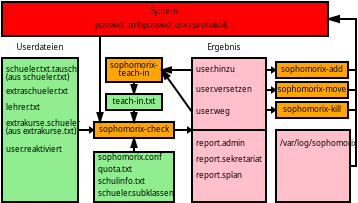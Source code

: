 <?xml version="1.0" encoding="UTF-8"?>
<dia:diagram xmlns:dia="http://www.lysator.liu.se/~alla/dia/"><dia:layer name="Hintergrund" visible="true"><dia:object type="Standard - Box" version="0" id="O0"><dia:attribute name="obj_pos"><dia:point val="3.6,5.7"/></dia:attribute><dia:attribute name="obj_bb"><dia:rectangle val="3.55,5.65;7.65,6.55"/></dia:attribute><dia:attribute name="elem_corner"><dia:point val="3.6,5.7"/></dia:attribute><dia:attribute name="elem_width"><dia:real val="4"/></dia:attribute><dia:attribute name="elem_height"><dia:real val="0.8"/></dia:attribute><dia:attribute name="inner_color"><dia:color val="#ffa500"/></dia:attribute><dia:attribute name="show_background"><dia:boolean val="true"/></dia:attribute></dia:object><dia:object type="Standard - Box" version="0" id="O1"><dia:attribute name="obj_pos"><dia:point val="-1,2.5"/></dia:attribute><dia:attribute name="obj_bb"><dia:rectangle val="-1.05,2.45;2.85,9.75"/></dia:attribute><dia:attribute name="elem_corner"><dia:point val="-1,2.5"/></dia:attribute><dia:attribute name="elem_width"><dia:real val="3.8"/></dia:attribute><dia:attribute name="elem_height"><dia:real val="7.2"/></dia:attribute><dia:attribute name="inner_color"><dia:color val="#90ee90"/></dia:attribute><dia:attribute name="show_background"><dia:boolean val="true"/></dia:attribute></dia:object><dia:object type="Standard - Box" version="0" id="O2"><dia:attribute name="obj_pos"><dia:point val="8.5,2.5"/></dia:attribute><dia:attribute name="obj_bb"><dia:rectangle val="8.45,2.45;12.25,6.15"/></dia:attribute><dia:attribute name="elem_corner"><dia:point val="8.5,2.5"/></dia:attribute><dia:attribute name="elem_width"><dia:real val="3.7"/></dia:attribute><dia:attribute name="elem_height"><dia:real val="3.6"/></dia:attribute><dia:attribute name="inner_color"><dia:color val="#ffc0cb"/></dia:attribute><dia:attribute name="show_background"><dia:boolean val="true"/></dia:attribute></dia:object><dia:object type="Standard - Text" version="0" id="O3"><dia:attribute name="obj_pos"><dia:point val="-0.8,3.2"/></dia:attribute><dia:attribute name="obj_bb"><dia:rectangle val="-0.8,2.8;2.514,3.45"/></dia:attribute><dia:attribute name="text"><dia:composite type="text"><dia:attribute name="string"><dia:string>#schueler.txt.tausch#</dia:string></dia:attribute><dia:attribute name="font"><dia:font family="sans" style="0" name="Courier"/></dia:attribute><dia:attribute name="height"><dia:real val="0.5"/></dia:attribute><dia:attribute name="pos"><dia:point val="-0.8,3.2"/></dia:attribute><dia:attribute name="color"><dia:color val="#000000"/></dia:attribute><dia:attribute name="alignment"><dia:enum val="0"/></dia:attribute></dia:composite></dia:attribute></dia:object><dia:object type="Standard - Text" version="0" id="O4"><dia:attribute name="obj_pos"><dia:point val="-0.8,5.1"/></dia:attribute><dia:attribute name="obj_bb"><dia:rectangle val="-0.8,4.7;0.78,5.35"/></dia:attribute><dia:attribute name="text"><dia:composite type="text"><dia:attribute name="string"><dia:string>#lehrer.txt#</dia:string></dia:attribute><dia:attribute name="font"><dia:font family="sans" style="0" name="Courier"/></dia:attribute><dia:attribute name="height"><dia:real val="0.5"/></dia:attribute><dia:attribute name="pos"><dia:point val="-0.8,5.1"/></dia:attribute><dia:attribute name="color"><dia:color val="#000000"/></dia:attribute><dia:attribute name="alignment"><dia:enum val="0"/></dia:attribute></dia:composite></dia:attribute></dia:object><dia:object type="Standard - Text" version="0" id="O5"><dia:attribute name="obj_pos"><dia:point val="-0.8,4.3"/></dia:attribute><dia:attribute name="obj_bb"><dia:rectangle val="-0.8,3.9;2.152,4.55"/></dia:attribute><dia:attribute name="text"><dia:composite type="text"><dia:attribute name="string"><dia:string>#extraschueler.txt#</dia:string></dia:attribute><dia:attribute name="font"><dia:font family="sans" style="0" name="Courier"/></dia:attribute><dia:attribute name="height"><dia:real val="0.5"/></dia:attribute><dia:attribute name="pos"><dia:point val="-0.8,4.3"/></dia:attribute><dia:attribute name="color"><dia:color val="#000000"/></dia:attribute><dia:attribute name="alignment"><dia:enum val="0"/></dia:attribute></dia:composite></dia:attribute></dia:object><dia:object type="Standard - Text" version="0" id="O6"><dia:attribute name="obj_pos"><dia:point val="-0.8,5.9"/></dia:attribute><dia:attribute name="obj_bb"><dia:rectangle val="-0.8,5.5;2.685,6.15"/></dia:attribute><dia:attribute name="text"><dia:composite type="text"><dia:attribute name="string"><dia:string>#extrakurse.schueler#</dia:string></dia:attribute><dia:attribute name="font"><dia:font family="sans" style="0" name="Courier"/></dia:attribute><dia:attribute name="height"><dia:real val="0.5"/></dia:attribute><dia:attribute name="pos"><dia:point val="-0.8,5.9"/></dia:attribute><dia:attribute name="color"><dia:color val="#000000"/></dia:attribute><dia:attribute name="alignment"><dia:enum val="0"/></dia:attribute></dia:composite></dia:attribute></dia:object><dia:object type="Standard - Text" version="0" id="O7"><dia:attribute name="obj_pos"><dia:point val="-0.8,7.2"/></dia:attribute><dia:attribute name="obj_bb"><dia:rectangle val="-0.8,6.8;1.836,7.45"/></dia:attribute><dia:attribute name="text"><dia:composite type="text"><dia:attribute name="string"><dia:string>#user.reaktiviert#</dia:string></dia:attribute><dia:attribute name="font"><dia:font family="sans" style="0" name="Courier"/></dia:attribute><dia:attribute name="height"><dia:real val="0.5"/></dia:attribute><dia:attribute name="pos"><dia:point val="-0.8,7.2"/></dia:attribute><dia:attribute name="color"><dia:color val="#000000"/></dia:attribute><dia:attribute name="alignment"><dia:enum val="0"/></dia:attribute></dia:composite></dia:attribute></dia:object><dia:object type="Standard - Text" version="0" id="O8"><dia:attribute name="obj_pos"><dia:point val="0.9,2.1"/></dia:attribute><dia:attribute name="obj_bb"><dia:rectangle val="-0.161,1.7;1.961,2.35"/></dia:attribute><dia:attribute name="text"><dia:composite type="text"><dia:attribute name="string"><dia:string>#Userdateien#</dia:string></dia:attribute><dia:attribute name="font"><dia:font family="sans" style="0" name="Courier"/></dia:attribute><dia:attribute name="height"><dia:real val="0.5"/></dia:attribute><dia:attribute name="pos"><dia:point val="0.9,2.1"/></dia:attribute><dia:attribute name="color"><dia:color val="#000000"/></dia:attribute><dia:attribute name="alignment"><dia:enum val="1"/></dia:attribute></dia:composite></dia:attribute></dia:object><dia:object type="Standard - Text" version="0" id="O9"><dia:attribute name="obj_pos"><dia:point val="10.1,2.1"/></dia:attribute><dia:attribute name="obj_bb"><dia:rectangle val="9.338,1.7;10.863,2.35"/></dia:attribute><dia:attribute name="text"><dia:composite type="text"><dia:attribute name="string"><dia:string>#Ergebnis#</dia:string></dia:attribute><dia:attribute name="font"><dia:font family="sans" style="0" name="Courier"/></dia:attribute><dia:attribute name="height"><dia:real val="0.5"/></dia:attribute><dia:attribute name="pos"><dia:point val="10.1,2.1"/></dia:attribute><dia:attribute name="color"><dia:color val="#000000"/></dia:attribute><dia:attribute name="alignment"><dia:enum val="1"/></dia:attribute></dia:composite></dia:attribute></dia:object><dia:object type="Standard - Text" version="0" id="O10"><dia:attribute name="obj_pos"><dia:point val="8.7,3.2"/></dia:attribute><dia:attribute name="obj_bb"><dia:rectangle val="8.7,2.8;10.47,3.45"/></dia:attribute><dia:attribute name="text"><dia:composite type="text"><dia:attribute name="string"><dia:string>#user.hinzu#</dia:string></dia:attribute><dia:attribute name="font"><dia:font family="sans" style="0" name="Courier"/></dia:attribute><dia:attribute name="height"><dia:real val="0.5"/></dia:attribute><dia:attribute name="pos"><dia:point val="8.7,3.2"/></dia:attribute><dia:attribute name="color"><dia:color val="#000000"/></dia:attribute><dia:attribute name="alignment"><dia:enum val="0"/></dia:attribute></dia:composite></dia:attribute></dia:object><dia:object type="Standard - Text" version="0" id="O11"><dia:attribute name="obj_pos"><dia:point val="8.7,5.3"/></dia:attribute><dia:attribute name="obj_bb"><dia:rectangle val="8.7,4.9;10.248,5.55"/></dia:attribute><dia:attribute name="text"><dia:composite type="text"><dia:attribute name="string"><dia:string>#user.weg#</dia:string></dia:attribute><dia:attribute name="font"><dia:font family="sans" style="0" name="Courier"/></dia:attribute><dia:attribute name="height"><dia:real val="0.5"/></dia:attribute><dia:attribute name="pos"><dia:point val="8.7,5.3"/></dia:attribute><dia:attribute name="color"><dia:color val="#000000"/></dia:attribute><dia:attribute name="alignment"><dia:enum val="0"/></dia:attribute></dia:composite></dia:attribute></dia:object><dia:object type="Standard - Text" version="0" id="O12"><dia:attribute name="obj_pos"><dia:point val="8.7,4.2"/></dia:attribute><dia:attribute name="obj_bb"><dia:rectangle val="8.7,3.8;11.247,4.45"/></dia:attribute><dia:attribute name="text"><dia:composite type="text"><dia:attribute name="string"><dia:string>#user.versetzen#</dia:string></dia:attribute><dia:attribute name="font"><dia:font family="sans" style="0" name="Courier"/></dia:attribute><dia:attribute name="height"><dia:real val="0.5"/></dia:attribute><dia:attribute name="pos"><dia:point val="8.7,4.2"/></dia:attribute><dia:attribute name="color"><dia:color val="#000000"/></dia:attribute><dia:attribute name="alignment"><dia:enum val="0"/></dia:attribute></dia:composite></dia:attribute></dia:object><dia:object type="Standard - Box" version="0" id="O13"><dia:attribute name="obj_pos"><dia:point val="8.5,6.1"/></dia:attribute><dia:attribute name="obj_bb"><dia:rectangle val="8.45,6.05;12.25,9.75"/></dia:attribute><dia:attribute name="elem_corner"><dia:point val="8.5,6.1"/></dia:attribute><dia:attribute name="elem_width"><dia:real val="3.7"/></dia:attribute><dia:attribute name="elem_height"><dia:real val="3.6"/></dia:attribute><dia:attribute name="inner_color"><dia:color val="#ffc0cb"/></dia:attribute><dia:attribute name="show_background"><dia:boolean val="true"/></dia:attribute></dia:object><dia:object type="Standard - Text" version="0" id="O14"><dia:attribute name="obj_pos"><dia:point val="8.7,6.9"/></dia:attribute><dia:attribute name="obj_bb"><dia:rectangle val="8.7,6.5;10.984,7.15"/></dia:attribute><dia:attribute name="text"><dia:composite type="text"><dia:attribute name="string"><dia:string>#report.admin#</dia:string></dia:attribute><dia:attribute name="font"><dia:font family="sans" style="0" name="Courier"/></dia:attribute><dia:attribute name="height"><dia:real val="0.5"/></dia:attribute><dia:attribute name="pos"><dia:point val="8.7,6.9"/></dia:attribute><dia:attribute name="color"><dia:color val="#000000"/></dia:attribute><dia:attribute name="alignment"><dia:enum val="0"/></dia:attribute></dia:composite></dia:attribute></dia:object><dia:object type="Standard - Text" version="0" id="O15"><dia:attribute name="obj_pos"><dia:point val="8.7,7.7"/></dia:attribute><dia:attribute name="obj_bb"><dia:rectangle val="8.7,7.3;11.792,7.95"/></dia:attribute><dia:attribute name="text"><dia:composite type="text"><dia:attribute name="string"><dia:string>#report.sekretariat#</dia:string></dia:attribute><dia:attribute name="font"><dia:font family="sans" style="0" name="Courier"/></dia:attribute><dia:attribute name="height"><dia:real val="0.5"/></dia:attribute><dia:attribute name="pos"><dia:point val="8.7,7.7"/></dia:attribute><dia:attribute name="color"><dia:color val="#000000"/></dia:attribute><dia:attribute name="alignment"><dia:enum val="0"/></dia:attribute></dia:composite></dia:attribute></dia:object><dia:object type="Standard - Text" version="0" id="O16"><dia:attribute name="obj_pos"><dia:point val="8.7,8.5"/></dia:attribute><dia:attribute name="obj_bb"><dia:rectangle val="8.7,8.1;10.825,8.75"/></dia:attribute><dia:attribute name="text"><dia:composite type="text"><dia:attribute name="string"><dia:string>#report.splan#</dia:string></dia:attribute><dia:attribute name="font"><dia:font family="sans" style="0" name="Courier"/></dia:attribute><dia:attribute name="height"><dia:real val="0.5"/></dia:attribute><dia:attribute name="pos"><dia:point val="8.7,8.5"/></dia:attribute><dia:attribute name="color"><dia:color val="#000000"/></dia:attribute><dia:attribute name="alignment"><dia:enum val="0"/></dia:attribute></dia:composite></dia:attribute></dia:object><dia:object type="Standard - Text" version="0" id="O17"><dia:attribute name="obj_pos"><dia:point val="5.6,6.2"/></dia:attribute><dia:attribute name="obj_bb"><dia:rectangle val="3.996,5.786;7.217,6.478"/></dia:attribute><dia:attribute name="text"><dia:composite type="text"><dia:attribute name="string"><dia:string>#sophomorix-check#</dia:string></dia:attribute><dia:attribute name="font"><dia:font family="sans" style="0" name="Courier"/></dia:attribute><dia:attribute name="height"><dia:real val="0.5"/></dia:attribute><dia:attribute name="pos"><dia:point val="5.6,6.2"/></dia:attribute><dia:attribute name="color"><dia:color val="#000000"/></dia:attribute><dia:attribute name="alignment"><dia:enum val="1"/></dia:attribute></dia:composite></dia:attribute></dia:object><dia:object type="Standard - Line" version="0" id="O18"><dia:attribute name="obj_pos"><dia:point val="2.8,6.1"/></dia:attribute><dia:attribute name="obj_bb"><dia:rectangle val="2.75,5.9;3.65,6.3"/></dia:attribute><dia:attribute name="conn_endpoints"><dia:point val="2.8,6.1"/><dia:point val="3.6,6.1"/></dia:attribute><dia:attribute name="numcp"><dia:int val="1"/></dia:attribute><dia:attribute name="end_arrow"><dia:enum val="3"/></dia:attribute><dia:attribute name="end_arrow_length"><dia:real val="0.15"/></dia:attribute><dia:attribute name="end_arrow_width"><dia:real val="0.2"/></dia:attribute><dia:connections><dia:connection handle="0" to="O1" connection="4"/></dia:connections></dia:object><dia:object type="Standard - Line" version="0" id="O19"><dia:attribute name="obj_pos"><dia:point val="7.6,6.1"/></dia:attribute><dia:attribute name="obj_bb"><dia:rectangle val="7.55,5.9;8.55,6.3"/></dia:attribute><dia:attribute name="conn_endpoints"><dia:point val="7.6,6.1"/><dia:point val="8.5,6.1"/></dia:attribute><dia:attribute name="numcp"><dia:int val="1"/></dia:attribute><dia:attribute name="end_arrow"><dia:enum val="3"/></dia:attribute><dia:attribute name="end_arrow_length"><dia:real val="0.15"/></dia:attribute><dia:attribute name="end_arrow_width"><dia:real val="0.2"/></dia:attribute><dia:connections><dia:connection handle="0" to="O0" connection="4"/><dia:connection handle="1" to="O2" connection="5"/></dia:connections></dia:object><dia:object type="Standard - Text" version="0" id="O20"><dia:attribute name="obj_pos"><dia:point val="-0.8,6.3"/></dia:attribute><dia:attribute name="obj_bb"><dia:rectangle val="-0.8,5.9;2.68,6.55"/></dia:attribute><dia:attribute name="text"><dia:composite type="text"><dia:attribute name="string"><dia:string>#(aus extrakurse.txt)#</dia:string></dia:attribute><dia:attribute name="font"><dia:font family="sans" style="0" name="Courier"/></dia:attribute><dia:attribute name="height"><dia:real val="0.5"/></dia:attribute><dia:attribute name="pos"><dia:point val="-0.8,6.3"/></dia:attribute><dia:attribute name="color"><dia:color val="#000000"/></dia:attribute><dia:attribute name="alignment"><dia:enum val="0"/></dia:attribute></dia:composite></dia:attribute></dia:object><dia:object type="Standard - Text" version="0" id="O21"><dia:attribute name="obj_pos"><dia:point val="-0.8,3.6"/></dia:attribute><dia:attribute name="obj_bb"><dia:rectangle val="-0.8,3.2;2.236,3.85"/></dia:attribute><dia:attribute name="text"><dia:composite type="text"><dia:attribute name="string"><dia:string>#(aus schueler.txt)#</dia:string></dia:attribute><dia:attribute name="font"><dia:font family="sans" style="0" name="Courier"/></dia:attribute><dia:attribute name="height"><dia:real val="0.5"/></dia:attribute><dia:attribute name="pos"><dia:point val="-0.8,3.6"/></dia:attribute><dia:attribute name="color"><dia:color val="#000000"/></dia:attribute><dia:attribute name="alignment"><dia:enum val="0"/></dia:attribute></dia:composite></dia:attribute></dia:object><dia:object type="Standard - Box" version="0" id="O22"><dia:attribute name="obj_pos"><dia:point val="12.7,4.7"/></dia:attribute><dia:attribute name="obj_bb"><dia:rectangle val="12.65,4.65;16.35,5.55"/></dia:attribute><dia:attribute name="elem_corner"><dia:point val="12.7,4.7"/></dia:attribute><dia:attribute name="elem_width"><dia:real val="3.6"/></dia:attribute><dia:attribute name="elem_height"><dia:real val="0.8"/></dia:attribute><dia:attribute name="inner_color"><dia:color val="#ffa500"/></dia:attribute><dia:attribute name="show_background"><dia:boolean val="true"/></dia:attribute></dia:object><dia:object type="Standard - Text" version="0" id="O23"><dia:attribute name="obj_pos"><dia:point val="14.5,5.2"/></dia:attribute><dia:attribute name="obj_bb"><dia:rectangle val="13.162,4.8;15.838,5.45"/></dia:attribute><dia:attribute name="text"><dia:composite type="text"><dia:attribute name="string"><dia:string>#sophomorix-kill#</dia:string></dia:attribute><dia:attribute name="font"><dia:font family="sans" style="0" name="Courier"/></dia:attribute><dia:attribute name="height"><dia:real val="0.5"/></dia:attribute><dia:attribute name="pos"><dia:point val="14.5,5.2"/></dia:attribute><dia:attribute name="color"><dia:color val="#000000"/></dia:attribute><dia:attribute name="alignment"><dia:enum val="1"/></dia:attribute></dia:composite></dia:attribute></dia:object><dia:object type="Standard - Box" version="0" id="O24"><dia:attribute name="obj_pos"><dia:point val="12.7,3.7"/></dia:attribute><dia:attribute name="obj_bb"><dia:rectangle val="12.65,3.65;16.35,4.55"/></dia:attribute><dia:attribute name="elem_corner"><dia:point val="12.7,3.7"/></dia:attribute><dia:attribute name="elem_width"><dia:real val="3.6"/></dia:attribute><dia:attribute name="elem_height"><dia:real val="0.8"/></dia:attribute><dia:attribute name="inner_color"><dia:color val="#ffa500"/></dia:attribute><dia:attribute name="show_background"><dia:boolean val="true"/></dia:attribute></dia:object><dia:object type="Standard - Text" version="0" id="O25"><dia:attribute name="obj_pos"><dia:point val="14.5,4.2"/></dia:attribute><dia:attribute name="obj_bb"><dia:rectangle val="12.92,3.8;16.08,4.45"/></dia:attribute><dia:attribute name="text"><dia:composite type="text"><dia:attribute name="string"><dia:string>#sophomorix-move#</dia:string></dia:attribute><dia:attribute name="font"><dia:font family="sans" style="0" name="Courier"/></dia:attribute><dia:attribute name="height"><dia:real val="0.5"/></dia:attribute><dia:attribute name="pos"><dia:point val="14.5,4.2"/></dia:attribute><dia:attribute name="color"><dia:color val="#000000"/></dia:attribute><dia:attribute name="alignment"><dia:enum val="1"/></dia:attribute></dia:composite></dia:attribute></dia:object><dia:object type="Standard - Box" version="0" id="O26"><dia:attribute name="obj_pos"><dia:point val="12.7,2.7"/></dia:attribute><dia:attribute name="obj_bb"><dia:rectangle val="12.65,2.65;16.35,3.55"/></dia:attribute><dia:attribute name="elem_corner"><dia:point val="12.7,2.7"/></dia:attribute><dia:attribute name="elem_width"><dia:real val="3.6"/></dia:attribute><dia:attribute name="elem_height"><dia:real val="0.8"/></dia:attribute><dia:attribute name="inner_color"><dia:color val="#ffa500"/></dia:attribute><dia:attribute name="show_background"><dia:boolean val="true"/></dia:attribute></dia:object><dia:object type="Standard - Text" version="0" id="O27"><dia:attribute name="obj_pos"><dia:point val="14.5,3.2"/></dia:attribute><dia:attribute name="obj_bb"><dia:rectangle val="13.079,2.8;15.921,3.45"/></dia:attribute><dia:attribute name="text"><dia:composite type="text"><dia:attribute name="string"><dia:string>#sophomorix-add#</dia:string></dia:attribute><dia:attribute name="font"><dia:font family="sans" style="0" name="Courier"/></dia:attribute><dia:attribute name="height"><dia:real val="0.5"/></dia:attribute><dia:attribute name="pos"><dia:point val="14.5,3.2"/></dia:attribute><dia:attribute name="color"><dia:color val="#000000"/></dia:attribute><dia:attribute name="alignment"><dia:enum val="1"/></dia:attribute></dia:composite></dia:attribute></dia:object><dia:object type="Standard - Line" version="0" id="O28"><dia:attribute name="obj_pos"><dia:point val="12.2,3.1"/></dia:attribute><dia:attribute name="obj_bb"><dia:rectangle val="12.15,2.9;12.75,3.3"/></dia:attribute><dia:attribute name="conn_endpoints"><dia:point val="12.2,3.1"/><dia:point val="12.7,3.1"/></dia:attribute><dia:attribute name="numcp"><dia:int val="1"/></dia:attribute><dia:attribute name="end_arrow"><dia:enum val="3"/></dia:attribute><dia:attribute name="end_arrow_length"><dia:real val="0.15"/></dia:attribute><dia:attribute name="end_arrow_width"><dia:real val="0.2"/></dia:attribute><dia:connections><dia:connection handle="1" to="O26" connection="3"/></dia:connections></dia:object><dia:object type="Standard - Line" version="0" id="O29"><dia:attribute name="obj_pos"><dia:point val="12.2,4.1"/></dia:attribute><dia:attribute name="obj_bb"><dia:rectangle val="12.15,3.9;12.75,4.3"/></dia:attribute><dia:attribute name="conn_endpoints"><dia:point val="12.2,4.1"/><dia:point val="12.7,4.1"/></dia:attribute><dia:attribute name="numcp"><dia:int val="1"/></dia:attribute><dia:attribute name="end_arrow"><dia:enum val="3"/></dia:attribute><dia:attribute name="end_arrow_length"><dia:real val="0.15"/></dia:attribute><dia:attribute name="end_arrow_width"><dia:real val="0.2"/></dia:attribute><dia:connections><dia:connection handle="1" to="O24" connection="3"/></dia:connections></dia:object><dia:object type="Standard - Line" version="0" id="O30"><dia:attribute name="obj_pos"><dia:point val="12.2,5.1"/></dia:attribute><dia:attribute name="obj_bb"><dia:rectangle val="12.15,4.9;12.75,5.3"/></dia:attribute><dia:attribute name="conn_endpoints"><dia:point val="12.2,5.1"/><dia:point val="12.7,5.1"/></dia:attribute><dia:attribute name="numcp"><dia:int val="1"/></dia:attribute><dia:attribute name="end_arrow"><dia:enum val="3"/></dia:attribute><dia:attribute name="end_arrow_length"><dia:real val="0.15"/></dia:attribute><dia:attribute name="end_arrow_width"><dia:real val="0.2"/></dia:attribute><dia:connections><dia:connection handle="1" to="O22" connection="3"/></dia:connections></dia:object><dia:object type="Standard - Box" version="0" id="O31"><dia:attribute name="obj_pos"><dia:point val="-1,-0.3"/></dia:attribute><dia:attribute name="obj_bb"><dia:rectangle val="-1.05,-0.35;15.35,1.45"/></dia:attribute><dia:attribute name="elem_corner"><dia:point val="-1,-0.3"/></dia:attribute><dia:attribute name="elem_width"><dia:real val="16.3"/></dia:attribute><dia:attribute name="elem_height"><dia:real val="1.7"/></dia:attribute><dia:attribute name="inner_color"><dia:color val="#ff0000"/></dia:attribute><dia:attribute name="show_background"><dia:boolean val="true"/></dia:attribute></dia:object><dia:object type="Standard - Text" version="0" id="O32"><dia:attribute name="obj_pos"><dia:point val="7.2,1"/></dia:attribute><dia:attribute name="obj_bb"><dia:rectangle val="3.837,0.586;10.577,1.278"/></dia:attribute><dia:attribute name="text"><dia:composite type="text"><dia:attribute name="string"><dia:string>#passwd, smbpasswd, user.protokoll, ...#</dia:string></dia:attribute><dia:attribute name="font"><dia:font family="sans" style="0" name="Courier"/></dia:attribute><dia:attribute name="height"><dia:real val="0.5"/></dia:attribute><dia:attribute name="pos"><dia:point val="7.2,1"/></dia:attribute><dia:attribute name="color"><dia:color val="#000000"/></dia:attribute><dia:attribute name="alignment"><dia:enum val="1"/></dia:attribute></dia:composite></dia:attribute></dia:object><dia:object type="Standard - Text" version="0" id="O33"><dia:attribute name="obj_pos"><dia:point val="7.1,0.3"/></dia:attribute><dia:attribute name="obj_bb"><dia:rectangle val="6.448,-0.114;7.766,0.578"/></dia:attribute><dia:attribute name="text"><dia:composite type="text"><dia:attribute name="string"><dia:string>#System#</dia:string></dia:attribute><dia:attribute name="font"><dia:font family="sans" style="0" name="Courier"/></dia:attribute><dia:attribute name="height"><dia:real val="0.5"/></dia:attribute><dia:attribute name="pos"><dia:point val="7.1,0.3"/></dia:attribute><dia:attribute name="color"><dia:color val="#000000"/></dia:attribute><dia:attribute name="alignment"><dia:enum val="1"/></dia:attribute></dia:composite></dia:attribute></dia:object><dia:object type="Standard - ZigZagLine" version="0" id="O34"><dia:attribute name="obj_pos"><dia:point val="16.3,3.1"/></dia:attribute><dia:attribute name="obj_bb"><dia:rectangle val="16.15,0.5;16.75,3.15"/></dia:attribute><dia:attribute name="orth_points"><dia:point val="16.3,3.1"/><dia:point val="16.7,3.1"/><dia:point val="16.7,0.55"/><dia:point val="16.2,0.55"/></dia:attribute><dia:attribute name="orth_orient"><dia:enum val="0"/><dia:enum val="1"/><dia:enum val="0"/></dia:attribute><dia:connections><dia:connection handle="0" to="O26" connection="4"/></dia:connections></dia:object><dia:object type="Standard - ZigZagLine" version="0" id="O35"><dia:attribute name="obj_pos"><dia:point val="16.3,4.1"/></dia:attribute><dia:attribute name="obj_bb"><dia:rectangle val="16.15,0.5;16.75,4.15"/></dia:attribute><dia:attribute name="orth_points"><dia:point val="16.3,4.1"/><dia:point val="16.7,4.1"/><dia:point val="16.7,0.55"/><dia:point val="16.2,0.55"/></dia:attribute><dia:attribute name="orth_orient"><dia:enum val="0"/><dia:enum val="1"/><dia:enum val="0"/></dia:attribute><dia:connections><dia:connection handle="0" to="O24" connection="4"/></dia:connections></dia:object><dia:object type="Standard - ZigZagLine" version="0" id="O36"><dia:attribute name="obj_pos"><dia:point val="16.3,5.1"/></dia:attribute><dia:attribute name="obj_bb"><dia:rectangle val="15.25,0.25;16.75,5.15"/></dia:attribute><dia:attribute name="orth_points"><dia:point val="16.3,5.1"/><dia:point val="16.7,5.1"/><dia:point val="16.7,0.55"/><dia:point val="15.3,0.55"/></dia:attribute><dia:attribute name="orth_orient"><dia:enum val="0"/><dia:enum val="1"/><dia:enum val="0"/></dia:attribute><dia:attribute name="end_arrow"><dia:enum val="3"/></dia:attribute><dia:attribute name="end_arrow_length"><dia:real val="0.5"/></dia:attribute><dia:attribute name="end_arrow_width"><dia:real val="0.3"/></dia:attribute><dia:connections><dia:connection handle="0" to="O22" connection="4"/><dia:connection handle="1" to="O31" connection="4"/></dia:connections></dia:object><dia:object type="Standard - Line" version="0" id="O37"><dia:attribute name="obj_pos"><dia:point val="3.9,1.4"/></dia:attribute><dia:attribute name="obj_bb"><dia:rectangle val="3.65,1.35;4.15,5.75"/></dia:attribute><dia:attribute name="conn_endpoints"><dia:point val="3.9,1.4"/><dia:point val="3.9,5.7"/></dia:attribute><dia:attribute name="numcp"><dia:int val="1"/></dia:attribute><dia:attribute name="end_arrow"><dia:enum val="3"/></dia:attribute><dia:attribute name="end_arrow_length"><dia:real val="0.4"/></dia:attribute><dia:attribute name="end_arrow_width"><dia:real val="0.25"/></dia:attribute></dia:object><dia:object type="Standard - Box" version="0" id="O38"><dia:attribute name="obj_pos"><dia:point val="4.2,2.5"/></dia:attribute><dia:attribute name="obj_bb"><dia:rectangle val="4.15,2.45;7.05,3.75"/></dia:attribute><dia:attribute name="elem_corner"><dia:point val="4.2,2.5"/></dia:attribute><dia:attribute name="elem_width"><dia:real val="2.8"/></dia:attribute><dia:attribute name="elem_height"><dia:real val="1.2"/></dia:attribute><dia:attribute name="inner_color"><dia:color val="#ffa500"/></dia:attribute><dia:attribute name="show_background"><dia:boolean val="true"/></dia:attribute></dia:object><dia:object type="Standard - Text" version="0" id="O39"><dia:attribute name="obj_pos"><dia:point val="5.6,3"/></dia:attribute><dia:attribute name="obj_bb"><dia:rectangle val="4.509,2.6;6.691,3.25"/></dia:attribute><dia:attribute name="text"><dia:composite type="text"><dia:attribute name="string"><dia:string>#sophomorix-#</dia:string></dia:attribute><dia:attribute name="font"><dia:font family="sans" style="0" name="Courier"/></dia:attribute><dia:attribute name="height"><dia:real val="0.5"/></dia:attribute><dia:attribute name="pos"><dia:point val="5.6,3"/></dia:attribute><dia:attribute name="color"><dia:color val="#000000"/></dia:attribute><dia:attribute name="alignment"><dia:enum val="1"/></dia:attribute></dia:composite></dia:attribute></dia:object><dia:object type="Standard - Text" version="0" id="O40"><dia:attribute name="obj_pos"><dia:point val="5.6,3.4"/></dia:attribute><dia:attribute name="obj_bb"><dia:rectangle val="4.886,3;6.314,3.65"/></dia:attribute><dia:attribute name="text"><dia:composite type="text"><dia:attribute name="string"><dia:string>#teach-in#</dia:string></dia:attribute><dia:attribute name="font"><dia:font family="sans" style="0" name="Courier"/></dia:attribute><dia:attribute name="height"><dia:real val="0.5"/></dia:attribute><dia:attribute name="pos"><dia:point val="5.6,3.4"/></dia:attribute><dia:attribute name="color"><dia:color val="#000000"/></dia:attribute><dia:attribute name="alignment"><dia:enum val="1"/></dia:attribute></dia:composite></dia:attribute></dia:object><dia:object type="Standard - Line" version="0" id="O41"><dia:attribute name="obj_pos"><dia:point val="7,3.1"/></dia:attribute><dia:attribute name="obj_bb"><dia:rectangle val="6.95,2.85;8.55,3.35"/></dia:attribute><dia:attribute name="conn_endpoints"><dia:point val="7,3.1"/><dia:point val="8.5,3.1"/></dia:attribute><dia:attribute name="numcp"><dia:int val="1"/></dia:attribute><dia:attribute name="start_arrow"><dia:enum val="3"/></dia:attribute><dia:attribute name="start_arrow_length"><dia:real val="0.4"/></dia:attribute><dia:attribute name="start_arrow_width"><dia:real val="0.25"/></dia:attribute><dia:connections><dia:connection handle="0" to="O38" connection="4"/></dia:connections></dia:object><dia:object type="Standard - Line" version="0" id="O42"><dia:attribute name="obj_pos"><dia:point val="7,3.1"/></dia:attribute><dia:attribute name="obj_bb"><dia:rectangle val="6.768,2.914;8.57,5.27"/></dia:attribute><dia:attribute name="conn_endpoints"><dia:point val="7,3.1"/><dia:point val="8.5,5.2"/></dia:attribute><dia:attribute name="numcp"><dia:int val="1"/></dia:attribute><dia:attribute name="start_arrow"><dia:enum val="3"/></dia:attribute><dia:attribute name="start_arrow_length"><dia:real val="0.4"/></dia:attribute><dia:attribute name="start_arrow_width"><dia:real val="0.25"/></dia:attribute><dia:connections><dia:connection handle="0" to="O38" connection="4"/></dia:connections></dia:object><dia:object type="Standard - Line" version="0" id="O43"><dia:attribute name="obj_pos"><dia:point val="5.6,3.7"/></dia:attribute><dia:attribute name="obj_bb"><dia:rectangle val="5.35,3.65;5.85,4.35"/></dia:attribute><dia:attribute name="conn_endpoints"><dia:point val="5.6,3.7"/><dia:point val="5.6,4.3"/></dia:attribute><dia:attribute name="numcp"><dia:int val="1"/></dia:attribute><dia:attribute name="end_arrow"><dia:enum val="3"/></dia:attribute><dia:attribute name="end_arrow_length"><dia:real val="0.4"/></dia:attribute><dia:attribute name="end_arrow_width"><dia:real val="0.25"/></dia:attribute><dia:connections><dia:connection handle="0" to="O38" connection="6"/><dia:connection handle="1" to="O44" connection="1"/></dia:connections></dia:object><dia:object type="Standard - Box" version="0" id="O44"><dia:attribute name="obj_pos"><dia:point val="4.2,4.3"/></dia:attribute><dia:attribute name="obj_bb"><dia:rectangle val="4.15,4.25;7.05,5.15"/></dia:attribute><dia:attribute name="elem_corner"><dia:point val="4.2,4.3"/></dia:attribute><dia:attribute name="elem_width"><dia:real val="2.8"/></dia:attribute><dia:attribute name="elem_height"><dia:real val="0.8"/></dia:attribute><dia:attribute name="inner_color"><dia:color val="#90ee90"/></dia:attribute><dia:attribute name="show_background"><dia:boolean val="true"/></dia:attribute></dia:object><dia:object type="Standard - Text" version="0" id="O45"><dia:attribute name="obj_pos"><dia:point val="5.6,4.8"/></dia:attribute><dia:attribute name="obj_bb"><dia:rectangle val="4.59,4.4;6.61,5.05"/></dia:attribute><dia:attribute name="text"><dia:composite type="text"><dia:attribute name="string"><dia:string>#teach-in.txt#</dia:string></dia:attribute><dia:attribute name="font"><dia:font family="sans" style="0" name="Courier"/></dia:attribute><dia:attribute name="height"><dia:real val="0.5"/></dia:attribute><dia:attribute name="pos"><dia:point val="5.6,4.8"/></dia:attribute><dia:attribute name="color"><dia:color val="#000000"/></dia:attribute><dia:attribute name="alignment"><dia:enum val="1"/></dia:attribute></dia:composite></dia:attribute></dia:object><dia:object type="Standard - Line" version="0" id="O46"><dia:attribute name="obj_pos"><dia:point val="5.6,5.1"/></dia:attribute><dia:attribute name="obj_bb"><dia:rectangle val="5.35,5.05;5.85,5.75"/></dia:attribute><dia:attribute name="conn_endpoints"><dia:point val="5.6,5.1"/><dia:point val="5.6,5.7"/></dia:attribute><dia:attribute name="numcp"><dia:int val="1"/></dia:attribute><dia:attribute name="end_arrow"><dia:enum val="3"/></dia:attribute><dia:attribute name="end_arrow_length"><dia:real val="0.4"/></dia:attribute><dia:attribute name="end_arrow_width"><dia:real val="0.25"/></dia:attribute><dia:connections><dia:connection handle="0" to="O44" connection="6"/><dia:connection handle="1" to="O0" connection="1"/></dia:connections></dia:object><dia:object type="Standard - Box" version="0" id="O47"><dia:attribute name="obj_pos"><dia:point val="3.6,7.2"/></dia:attribute><dia:attribute name="obj_bb"><dia:rectangle val="3.55,7.15;7.65,9.75"/></dia:attribute><dia:attribute name="elem_corner"><dia:point val="3.6,7.2"/></dia:attribute><dia:attribute name="elem_width"><dia:real val="4"/></dia:attribute><dia:attribute name="elem_height"><dia:real val="2.5"/></dia:attribute><dia:attribute name="inner_color"><dia:color val="#90ee90"/></dia:attribute><dia:attribute name="show_background"><dia:boolean val="true"/></dia:attribute></dia:object><dia:object type="Standard - Line" version="0" id="O48"><dia:attribute name="obj_pos"><dia:point val="5.6,6.5"/></dia:attribute><dia:attribute name="obj_bb"><dia:rectangle val="5.35,6.45;5.85,7.25"/></dia:attribute><dia:attribute name="conn_endpoints"><dia:point val="5.6,6.5"/><dia:point val="5.6,7.2"/></dia:attribute><dia:attribute name="numcp"><dia:int val="1"/></dia:attribute><dia:attribute name="start_arrow"><dia:enum val="3"/></dia:attribute><dia:attribute name="start_arrow_length"><dia:real val="0.4"/></dia:attribute><dia:attribute name="start_arrow_width"><dia:real val="0.25"/></dia:attribute><dia:connections><dia:connection handle="0" to="O0" connection="6"/><dia:connection handle="1" to="O47" connection="1"/></dia:connections></dia:object><dia:object type="Standard - Text" version="0" id="O49"><dia:attribute name="obj_pos"><dia:point val="3.8,7.6"/></dia:attribute><dia:attribute name="obj_bb"><dia:rectangle val="3.8,7.2;6.719,7.85"/></dia:attribute><dia:attribute name="text"><dia:composite type="text"><dia:attribute name="string"><dia:string>#sophomorix.conf#</dia:string></dia:attribute><dia:attribute name="font"><dia:font family="sans" style="0" name="Courier"/></dia:attribute><dia:attribute name="height"><dia:real val="0.5"/></dia:attribute><dia:attribute name="pos"><dia:point val="3.8,7.6"/></dia:attribute><dia:attribute name="color"><dia:color val="#000000"/></dia:attribute><dia:attribute name="alignment"><dia:enum val="0"/></dia:attribute></dia:composite></dia:attribute></dia:object><dia:object type="Standard - Text" version="0" id="O50"><dia:attribute name="obj_pos"><dia:point val="3.8,8.2"/></dia:attribute><dia:attribute name="obj_bb"><dia:rectangle val="3.8,7.8;5.403,8.45"/></dia:attribute><dia:attribute name="text"><dia:composite type="text"><dia:attribute name="string"><dia:string>#quota.txt#</dia:string></dia:attribute><dia:attribute name="font"><dia:font family="sans" style="0" name="Courier"/></dia:attribute><dia:attribute name="height"><dia:real val="0.5"/></dia:attribute><dia:attribute name="pos"><dia:point val="3.8,8.2"/></dia:attribute><dia:attribute name="color"><dia:color val="#000000"/></dia:attribute><dia:attribute name="alignment"><dia:enum val="0"/></dia:attribute></dia:composite></dia:attribute></dia:object><dia:object type="Standard - Text" version="0" id="O51"><dia:attribute name="obj_pos"><dia:point val="3.8,8.8"/></dia:attribute><dia:attribute name="obj_bb"><dia:rectangle val="3.8,8.4;5.964,9.05"/></dia:attribute><dia:attribute name="text"><dia:composite type="text"><dia:attribute name="string"><dia:string>#schulinfo.txt#</dia:string></dia:attribute><dia:attribute name="font"><dia:font family="sans" style="0" name="Courier"/></dia:attribute><dia:attribute name="height"><dia:real val="0.5"/></dia:attribute><dia:attribute name="pos"><dia:point val="3.8,8.8"/></dia:attribute><dia:attribute name="color"><dia:color val="#000000"/></dia:attribute><dia:attribute name="alignment"><dia:enum val="0"/></dia:attribute></dia:composite></dia:attribute></dia:object><dia:object type="Standard - Text" version="0" id="O52"><dia:attribute name="obj_pos"><dia:point val="3.8,9.4"/></dia:attribute><dia:attribute name="obj_bb"><dia:rectangle val="3.8,8.986;7.306,9.678"/></dia:attribute><dia:attribute name="text"><dia:composite type="text"><dia:attribute name="string"><dia:string>#schueler.subklassen#</dia:string></dia:attribute><dia:attribute name="font"><dia:font family="sans" style="0" name="Courier"/></dia:attribute><dia:attribute name="height"><dia:real val="0.5"/></dia:attribute><dia:attribute name="pos"><dia:point val="3.8,9.4"/></dia:attribute><dia:attribute name="color"><dia:color val="#000000"/></dia:attribute><dia:attribute name="alignment"><dia:enum val="0"/></dia:attribute></dia:composite></dia:attribute></dia:object><dia:object type="Standard - ZigZagLine" version="0" id="O53"><dia:attribute name="obj_pos"><dia:point val="16.3,5.1"/></dia:attribute><dia:attribute name="obj_bb"><dia:rectangle val="16.25,5.05;16.75,7.95"/></dia:attribute><dia:attribute name="orth_points"><dia:point val="16.3,5.1"/><dia:point val="16.7,5.1"/><dia:point val="16.7,7.9"/><dia:point val="16.4,7.9"/></dia:attribute><dia:attribute name="orth_orient"><dia:enum val="0"/><dia:enum val="1"/><dia:enum val="0"/></dia:attribute><dia:connections><dia:connection handle="0" to="O22" connection="4"/><dia:connection handle="1" to="O54" connection="4"/></dia:connections></dia:object><dia:object type="Standard - Box" version="0" id="O54"><dia:attribute name="obj_pos"><dia:point val="12.7,6.1"/></dia:attribute><dia:attribute name="obj_bb"><dia:rectangle val="12.65,6.05;16.45,9.75"/></dia:attribute><dia:attribute name="elem_corner"><dia:point val="12.7,6.1"/></dia:attribute><dia:attribute name="elem_width"><dia:real val="3.7"/></dia:attribute><dia:attribute name="elem_height"><dia:real val="3.6"/></dia:attribute><dia:attribute name="inner_color"><dia:color val="#ffc0cb"/></dia:attribute><dia:attribute name="show_background"><dia:boolean val="true"/></dia:attribute></dia:object><dia:object type="Standard - Text" version="0" id="O55"><dia:attribute name="obj_pos"><dia:point val="12.9,6.9"/></dia:attribute><dia:attribute name="obj_bb"><dia:rectangle val="12.9,6.486;16.422,7.178"/></dia:attribute><dia:attribute name="text"><dia:composite type="text"><dia:attribute name="string"><dia:string>#/var/log/sophomorix#</dia:string></dia:attribute><dia:attribute name="font"><dia:font family="sans" style="0" name="Courier"/></dia:attribute><dia:attribute name="height"><dia:real val="0.5"/></dia:attribute><dia:attribute name="pos"><dia:point val="12.9,6.9"/></dia:attribute><dia:attribute name="color"><dia:color val="#000000"/></dia:attribute><dia:attribute name="alignment"><dia:enum val="0"/></dia:attribute></dia:composite></dia:attribute></dia:object><dia:object type="Standard - Text" version="0" id="O56"><dia:attribute name="obj_pos"><dia:point val="12.9,7.7"/></dia:attribute><dia:attribute name="obj_bb"><dia:rectangle val="12.886,7.286;12.9,7.978"/></dia:attribute><dia:attribute name="text"><dia:composite type="text"><dia:attribute name="string"><dia:string>##</dia:string></dia:attribute><dia:attribute name="font"><dia:font family="sans" style="0" name="Courier"/></dia:attribute><dia:attribute name="height"><dia:real val="0.5"/></dia:attribute><dia:attribute name="pos"><dia:point val="12.9,7.7"/></dia:attribute><dia:attribute name="color"><dia:color val="#000000"/></dia:attribute><dia:attribute name="alignment"><dia:enum val="0"/></dia:attribute></dia:composite></dia:attribute></dia:object><dia:object type="Standard - Text" version="0" id="O57"><dia:attribute name="obj_pos"><dia:point val="12.9,8.5"/></dia:attribute><dia:attribute name="obj_bb"><dia:rectangle val="12.886,8.086;12.9,8.777"/></dia:attribute><dia:attribute name="text"><dia:composite type="text"><dia:attribute name="string"><dia:string>##</dia:string></dia:attribute><dia:attribute name="font"><dia:font family="sans" style="0" name="Courier"/></dia:attribute><dia:attribute name="height"><dia:real val="0.5"/></dia:attribute><dia:attribute name="pos"><dia:point val="12.9,8.5"/></dia:attribute><dia:attribute name="color"><dia:color val="#000000"/></dia:attribute><dia:attribute name="alignment"><dia:enum val="0"/></dia:attribute></dia:composite></dia:attribute></dia:object></dia:layer></dia:diagram>
